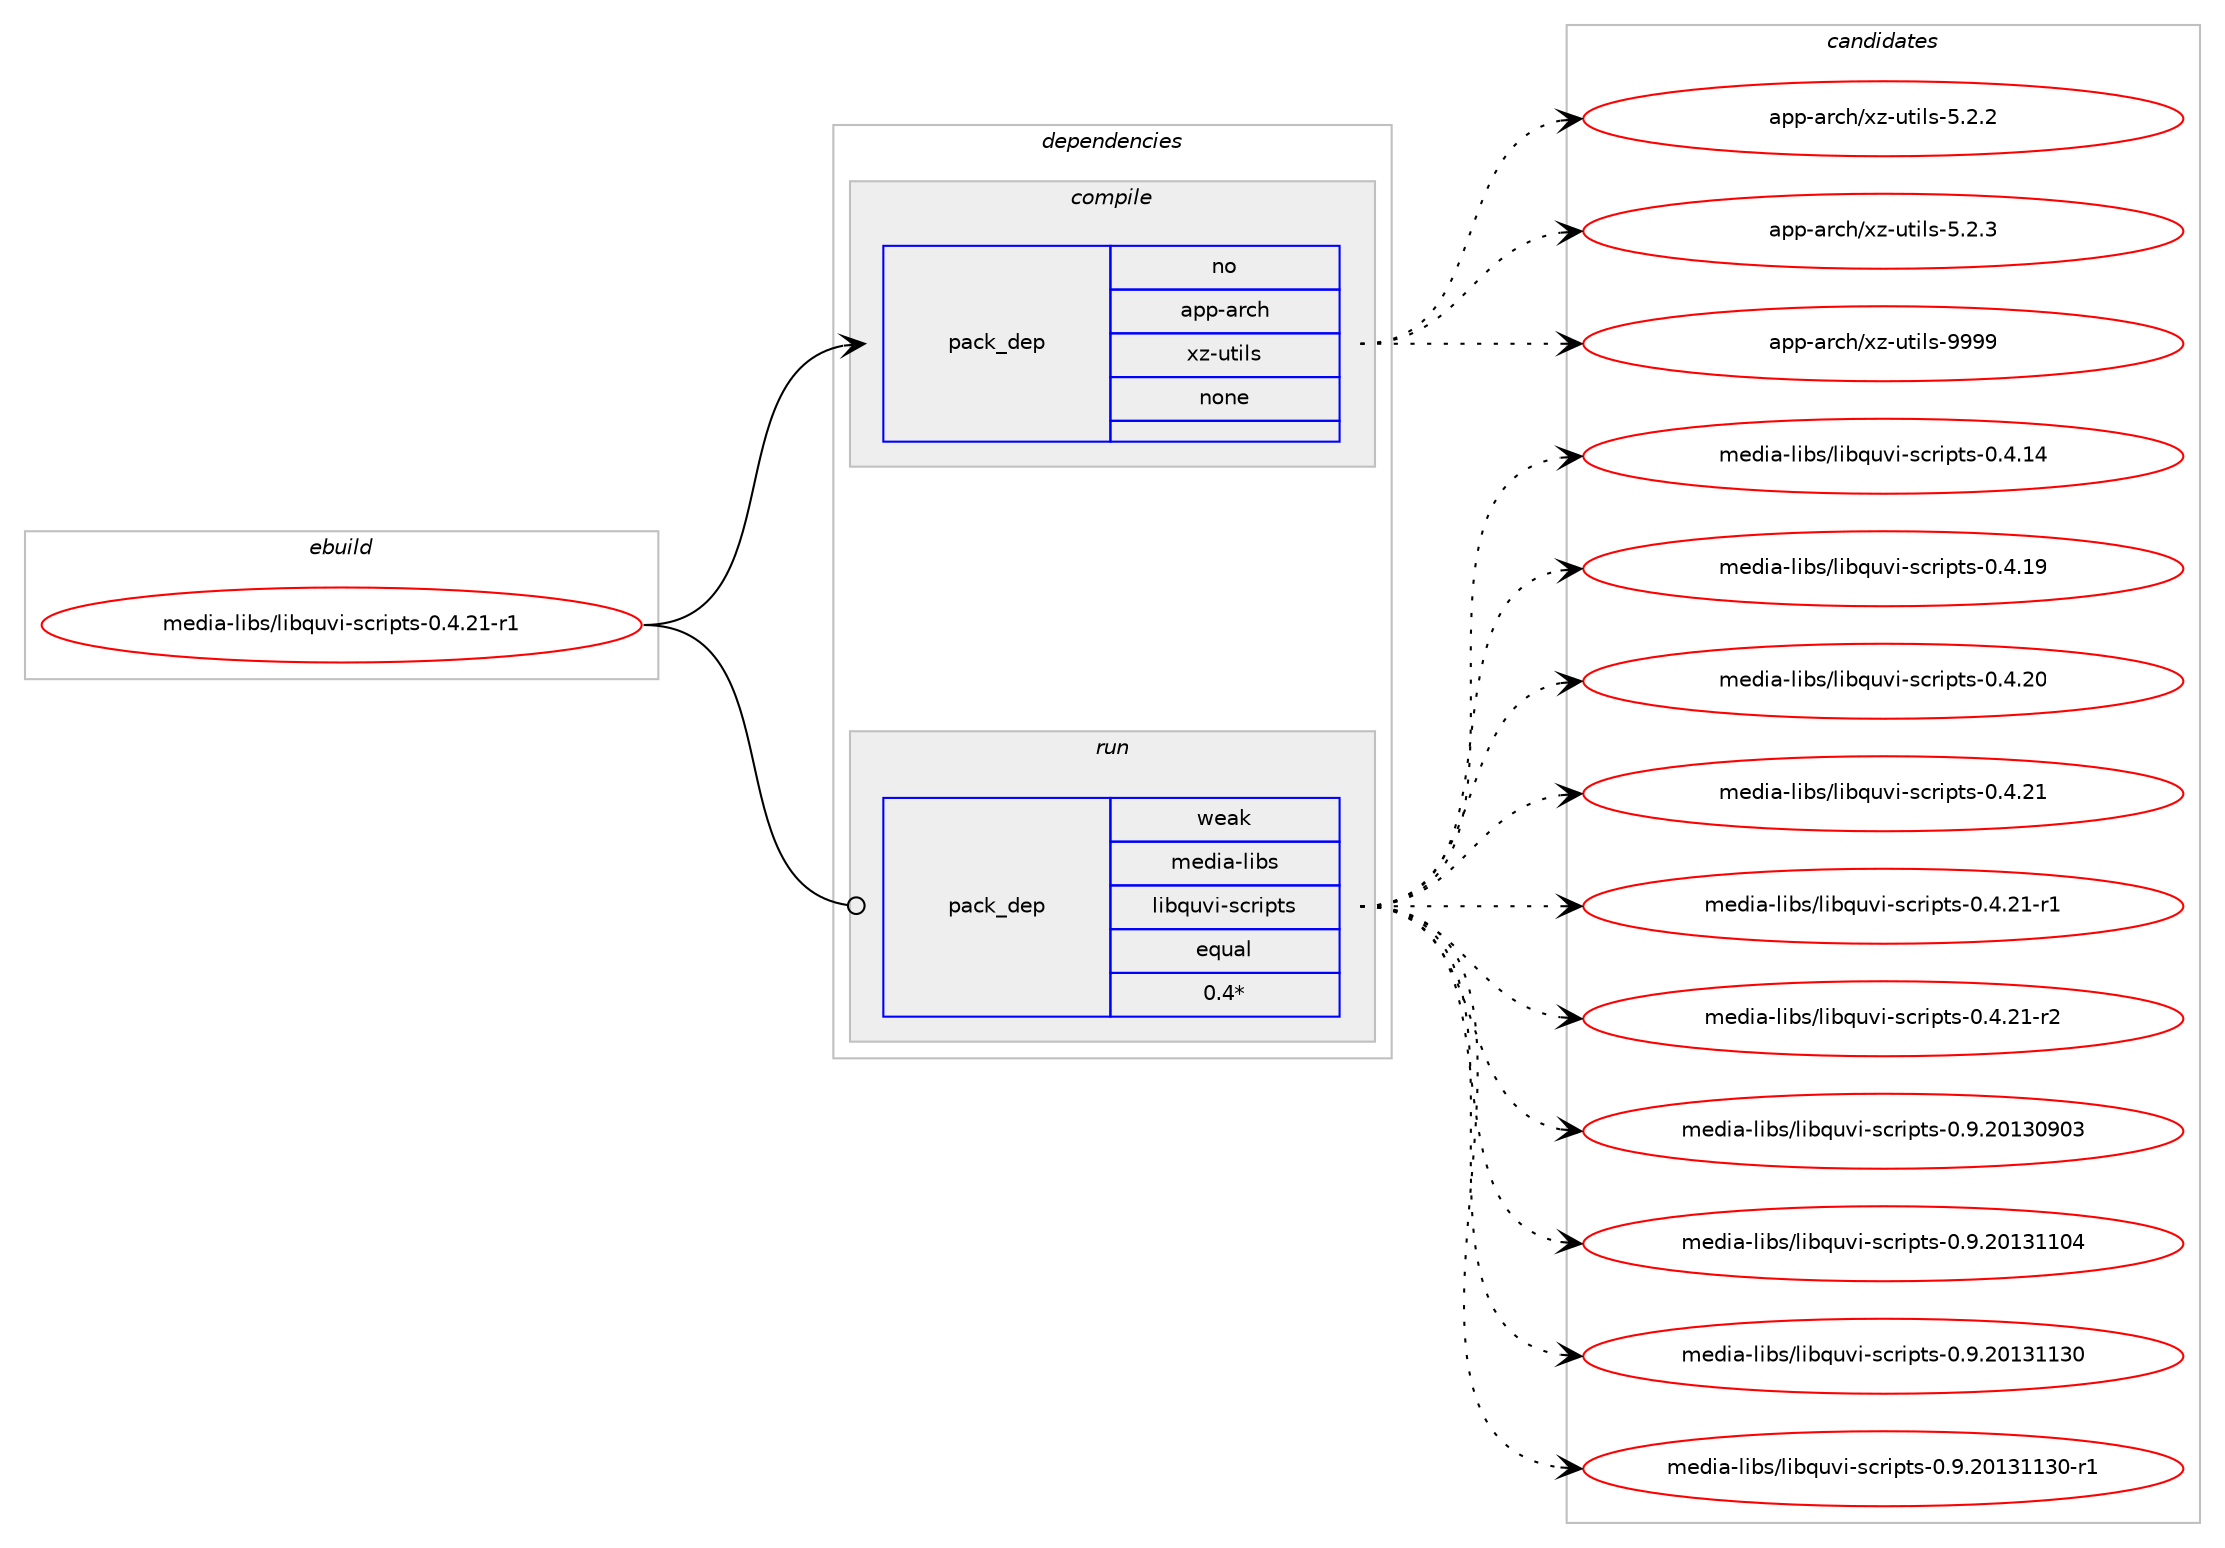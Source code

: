 digraph prolog {

# *************
# Graph options
# *************

newrank=true;
concentrate=true;
compound=true;
graph [rankdir=LR,fontname=Helvetica,fontsize=10,ranksep=1.5];#, ranksep=2.5, nodesep=0.2];
edge  [arrowhead=vee];
node  [fontname=Helvetica,fontsize=10];

# **********
# The ebuild
# **********

subgraph cluster_leftcol {
color=gray;
rank=same;
label=<<i>ebuild</i>>;
id [label="media-libs/libquvi-scripts-0.4.21-r1", color=red, width=4, href="../media-libs/libquvi-scripts-0.4.21-r1.svg"];
}

# ****************
# The dependencies
# ****************

subgraph cluster_midcol {
color=gray;
label=<<i>dependencies</i>>;
subgraph cluster_compile {
fillcolor="#eeeeee";
style=filled;
label=<<i>compile</i>>;
subgraph pack269418 {
dependency365111 [label=<<TABLE BORDER="0" CELLBORDER="1" CELLSPACING="0" CELLPADDING="4" WIDTH="220"><TR><TD ROWSPAN="6" CELLPADDING="30">pack_dep</TD></TR><TR><TD WIDTH="110">no</TD></TR><TR><TD>app-arch</TD></TR><TR><TD>xz-utils</TD></TR><TR><TD>none</TD></TR><TR><TD></TD></TR></TABLE>>, shape=none, color=blue];
}
id:e -> dependency365111:w [weight=20,style="solid",arrowhead="vee"];
}
subgraph cluster_compileandrun {
fillcolor="#eeeeee";
style=filled;
label=<<i>compile and run</i>>;
}
subgraph cluster_run {
fillcolor="#eeeeee";
style=filled;
label=<<i>run</i>>;
subgraph pack269419 {
dependency365112 [label=<<TABLE BORDER="0" CELLBORDER="1" CELLSPACING="0" CELLPADDING="4" WIDTH="220"><TR><TD ROWSPAN="6" CELLPADDING="30">pack_dep</TD></TR><TR><TD WIDTH="110">weak</TD></TR><TR><TD>media-libs</TD></TR><TR><TD>libquvi-scripts</TD></TR><TR><TD>equal</TD></TR><TR><TD>0.4*</TD></TR></TABLE>>, shape=none, color=blue];
}
id:e -> dependency365112:w [weight=20,style="solid",arrowhead="odot"];
}
}

# **************
# The candidates
# **************

subgraph cluster_choices {
rank=same;
color=gray;
label=<<i>candidates</i>>;

subgraph choice269418 {
color=black;
nodesep=1;
choice971121124597114991044712012245117116105108115455346504650 [label="app-arch/xz-utils-5.2.2", color=red, width=4,href="../app-arch/xz-utils-5.2.2.svg"];
choice971121124597114991044712012245117116105108115455346504651 [label="app-arch/xz-utils-5.2.3", color=red, width=4,href="../app-arch/xz-utils-5.2.3.svg"];
choice9711211245971149910447120122451171161051081154557575757 [label="app-arch/xz-utils-9999", color=red, width=4,href="../app-arch/xz-utils-9999.svg"];
dependency365111:e -> choice971121124597114991044712012245117116105108115455346504650:w [style=dotted,weight="100"];
dependency365111:e -> choice971121124597114991044712012245117116105108115455346504651:w [style=dotted,weight="100"];
dependency365111:e -> choice9711211245971149910447120122451171161051081154557575757:w [style=dotted,weight="100"];
}
subgraph choice269419 {
color=black;
nodesep=1;
choice1091011001059745108105981154710810598113117118105451159911410511211611545484652464952 [label="media-libs/libquvi-scripts-0.4.14", color=red, width=4,href="../media-libs/libquvi-scripts-0.4.14.svg"];
choice1091011001059745108105981154710810598113117118105451159911410511211611545484652464957 [label="media-libs/libquvi-scripts-0.4.19", color=red, width=4,href="../media-libs/libquvi-scripts-0.4.19.svg"];
choice1091011001059745108105981154710810598113117118105451159911410511211611545484652465048 [label="media-libs/libquvi-scripts-0.4.20", color=red, width=4,href="../media-libs/libquvi-scripts-0.4.20.svg"];
choice1091011001059745108105981154710810598113117118105451159911410511211611545484652465049 [label="media-libs/libquvi-scripts-0.4.21", color=red, width=4,href="../media-libs/libquvi-scripts-0.4.21.svg"];
choice10910110010597451081059811547108105981131171181054511599114105112116115454846524650494511449 [label="media-libs/libquvi-scripts-0.4.21-r1", color=red, width=4,href="../media-libs/libquvi-scripts-0.4.21-r1.svg"];
choice10910110010597451081059811547108105981131171181054511599114105112116115454846524650494511450 [label="media-libs/libquvi-scripts-0.4.21-r2", color=red, width=4,href="../media-libs/libquvi-scripts-0.4.21-r2.svg"];
choice1091011001059745108105981154710810598113117118105451159911410511211611545484657465048495148574851 [label="media-libs/libquvi-scripts-0.9.20130903", color=red, width=4,href="../media-libs/libquvi-scripts-0.9.20130903.svg"];
choice1091011001059745108105981154710810598113117118105451159911410511211611545484657465048495149494852 [label="media-libs/libquvi-scripts-0.9.20131104", color=red, width=4,href="../media-libs/libquvi-scripts-0.9.20131104.svg"];
choice1091011001059745108105981154710810598113117118105451159911410511211611545484657465048495149495148 [label="media-libs/libquvi-scripts-0.9.20131130", color=red, width=4,href="../media-libs/libquvi-scripts-0.9.20131130.svg"];
choice10910110010597451081059811547108105981131171181054511599114105112116115454846574650484951494951484511449 [label="media-libs/libquvi-scripts-0.9.20131130-r1", color=red, width=4,href="../media-libs/libquvi-scripts-0.9.20131130-r1.svg"];
dependency365112:e -> choice1091011001059745108105981154710810598113117118105451159911410511211611545484652464952:w [style=dotted,weight="100"];
dependency365112:e -> choice1091011001059745108105981154710810598113117118105451159911410511211611545484652464957:w [style=dotted,weight="100"];
dependency365112:e -> choice1091011001059745108105981154710810598113117118105451159911410511211611545484652465048:w [style=dotted,weight="100"];
dependency365112:e -> choice1091011001059745108105981154710810598113117118105451159911410511211611545484652465049:w [style=dotted,weight="100"];
dependency365112:e -> choice10910110010597451081059811547108105981131171181054511599114105112116115454846524650494511449:w [style=dotted,weight="100"];
dependency365112:e -> choice10910110010597451081059811547108105981131171181054511599114105112116115454846524650494511450:w [style=dotted,weight="100"];
dependency365112:e -> choice1091011001059745108105981154710810598113117118105451159911410511211611545484657465048495148574851:w [style=dotted,weight="100"];
dependency365112:e -> choice1091011001059745108105981154710810598113117118105451159911410511211611545484657465048495149494852:w [style=dotted,weight="100"];
dependency365112:e -> choice1091011001059745108105981154710810598113117118105451159911410511211611545484657465048495149495148:w [style=dotted,weight="100"];
dependency365112:e -> choice10910110010597451081059811547108105981131171181054511599114105112116115454846574650484951494951484511449:w [style=dotted,weight="100"];
}
}

}
